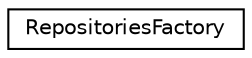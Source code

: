 digraph "Graphical Class Hierarchy"
{
  edge [fontname="Helvetica",fontsize="10",labelfontname="Helvetica",labelfontsize="10"];
  node [fontname="Helvetica",fontsize="10",shape=record];
  rankdir="LR";
  Node0 [label="RepositoriesFactory",height=0.2,width=0.4,color="black", fillcolor="white", style="filled",URL="$class_repositories_factory.html"];
}
